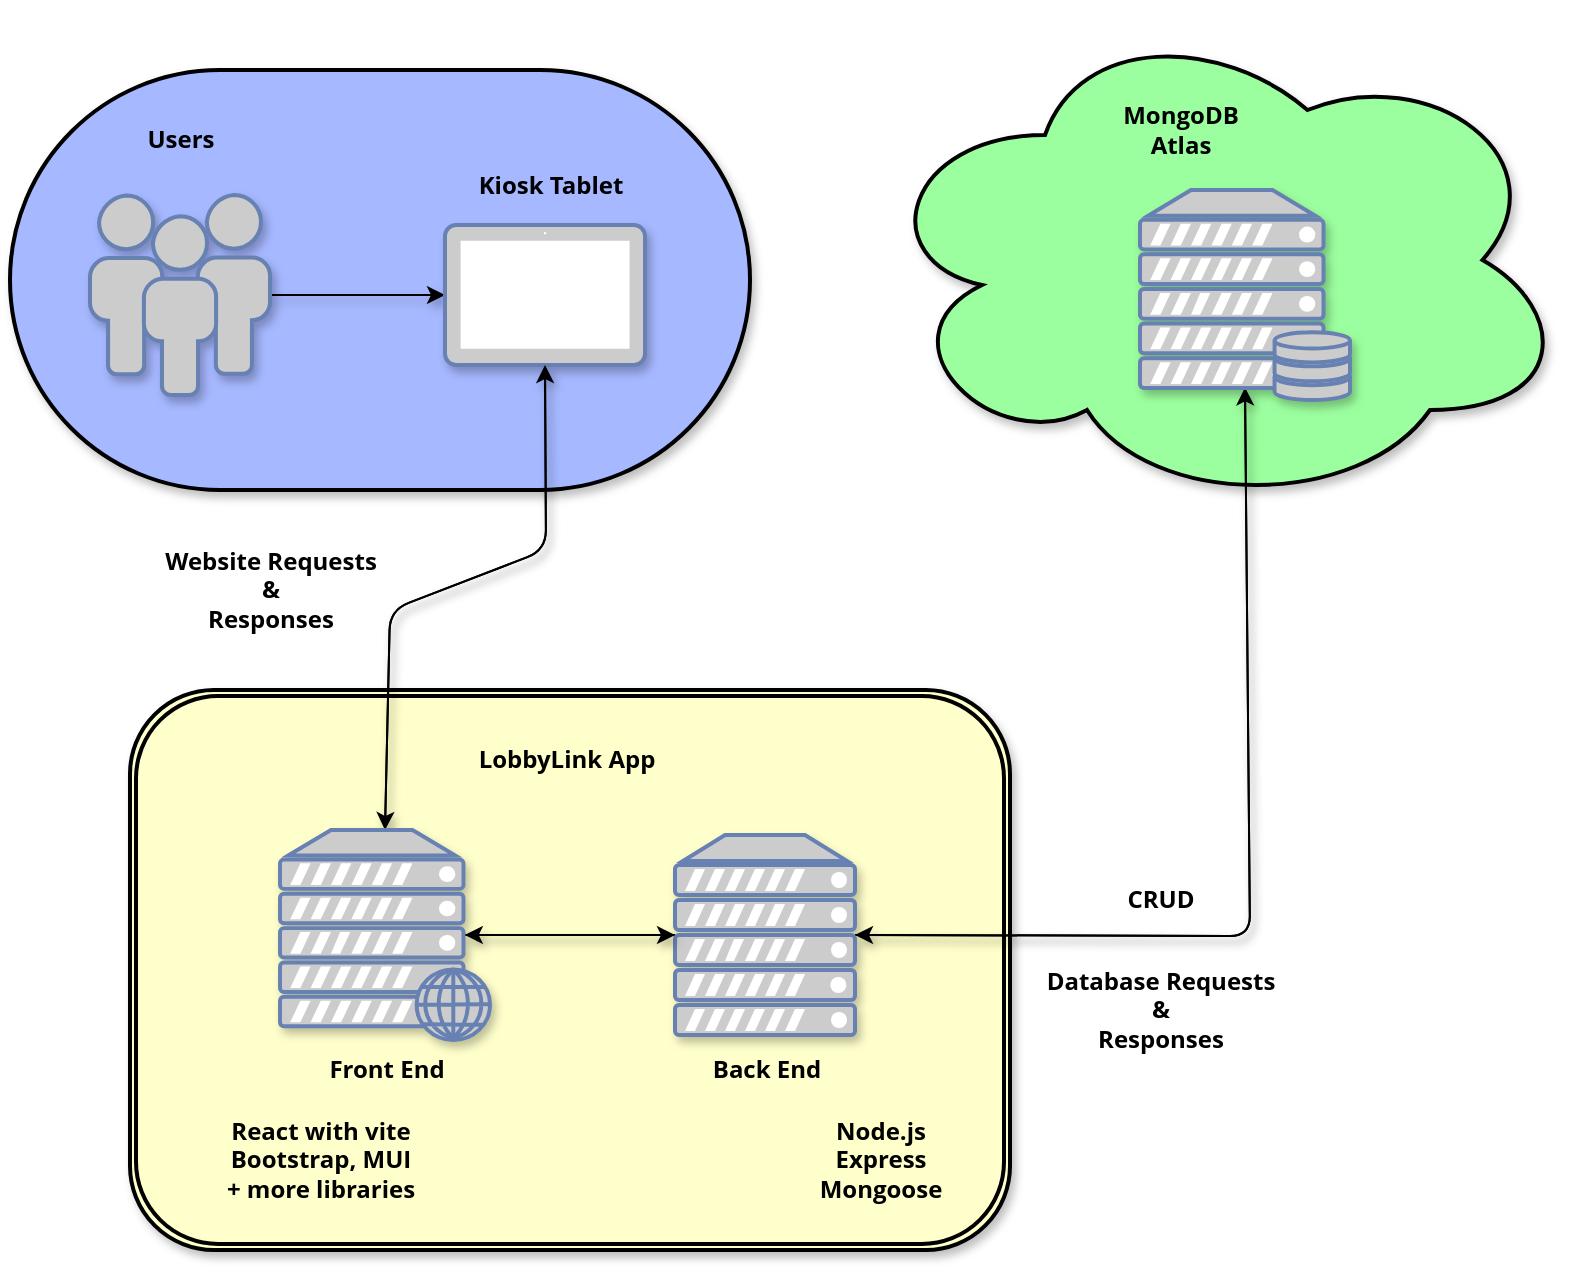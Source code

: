 <mxfile>
    <diagram id="XGJ86zKkI4B_-954T-Bo" name="Page-1">
        <mxGraphModel dx="1595" dy="1008" grid="1" gridSize="10" guides="1" tooltips="1" connect="1" arrows="1" fold="1" page="1" pageScale="1" pageWidth="827" pageHeight="1169" background="none" math="0" shadow="0">
            <root>
                <mxCell id="0"/>
                <mxCell id="1" parent="0"/>
                <mxCell id="28" value="" style="html=1;dashed=0;whitespace=wrap;shape=mxgraph.dfd.start;rounded=1;fontFamily=Open Sans;fontSource=https%3A%2F%2Ffonts.googleapis.com%2Fcss%3Ffamily%3DOpen%2BSans;fillStyle=auto;shadow=1;fontStyle=1;strokeWidth=2;fillColor=#A6B8FF;strokeColor=#000000;" vertex="1" parent="1">
                    <mxGeometry x="30" y="80" width="370" height="210" as="geometry"/>
                </mxCell>
                <mxCell id="22" value="" style="shape=ext;double=1;rounded=1;whiteSpace=wrap;html=1;fontFamily=Open Sans;fontSource=https%3A%2F%2Ffonts.googleapis.com%2Fcss%3Ffamily%3DOpen%2BSans;fillStyle=auto;shadow=1;fontStyle=1;strokeColor=#000000;strokeWidth=2;fillColor=#FFFFCC;" vertex="1" parent="1">
                    <mxGeometry x="90" y="390" width="440" height="280" as="geometry"/>
                </mxCell>
                <mxCell id="21" value="" style="ellipse;shape=cloud;whiteSpace=wrap;html=1;fontFamily=Open Sans;fontSource=https%3A%2F%2Ffonts.googleapis.com%2Fcss%3Ffamily%3DOpen%2BSans;fillStyle=solid;shadow=1;gradientColor=none;fillColor=#9CFF9F;strokeColor=#000000;fontColor=#000000;strokeWidth=2;fontStyle=1;" vertex="1" parent="1">
                    <mxGeometry x="460" y="50" width="350" height="250" as="geometry"/>
                </mxCell>
                <mxCell id="7" style="edgeStyle=none;html=1;exitX=1;exitY=0.5;exitDx=0;exitDy=0;exitPerimeter=0;entryX=0;entryY=0.5;entryDx=0;entryDy=0;entryPerimeter=0;fontFamily=Open Sans;fontSource=https%3A%2F%2Ffonts.googleapis.com%2Fcss%3Ffamily%3DOpen%2BSans;shadow=1;fontStyle=1;" edge="1" parent="1" source="2" target="3">
                    <mxGeometry relative="1" as="geometry"/>
                </mxCell>
                <mxCell id="2" value="" style="fontColor=#0066CC;verticalAlign=top;verticalLabelPosition=bottom;labelPosition=center;align=center;html=1;outlineConnect=0;fillColor=#CCCCCC;strokeColor=#6881B3;gradientColor=none;gradientDirection=north;strokeWidth=2;shape=mxgraph.networks.users;fontFamily=Open Sans;fontSource=https%3A%2F%2Ffonts.googleapis.com%2Fcss%3Ffamily%3DOpen%2BSans;shadow=1;fontStyle=1;" vertex="1" parent="1">
                    <mxGeometry x="70" y="142.5" width="90" height="100" as="geometry"/>
                </mxCell>
                <mxCell id="10" style="edgeStyle=none;html=1;exitX=0.5;exitY=1;exitDx=0;exitDy=0;exitPerimeter=0;entryX=0.5;entryY=0;entryDx=0;entryDy=0;entryPerimeter=0;fontFamily=Open Sans;fontSource=https%3A%2F%2Ffonts.googleapis.com%2Fcss%3Ffamily%3DOpen%2BSans;shadow=1;fontStyle=1;" edge="1" parent="1" source="3" target="5">
                    <mxGeometry relative="1" as="geometry">
                        <Array as="points">
                            <mxPoint x="298" y="320"/>
                            <mxPoint x="220" y="350"/>
                        </Array>
                    </mxGeometry>
                </mxCell>
                <mxCell id="3" value="" style="fontColor=#0066CC;verticalAlign=top;verticalLabelPosition=bottom;labelPosition=center;align=center;html=1;outlineConnect=0;fillColor=#CCCCCC;strokeColor=#6881B3;gradientColor=none;gradientDirection=north;strokeWidth=2;shape=mxgraph.networks.tablet;fontFamily=Open Sans;fontSource=https%3A%2F%2Ffonts.googleapis.com%2Fcss%3Ffamily%3DOpen%2BSans;shadow=1;fontStyle=1;" vertex="1" parent="1">
                    <mxGeometry x="247.5" y="157.5" width="100" height="70" as="geometry"/>
                </mxCell>
                <mxCell id="13" style="edgeStyle=none;html=1;exitX=0;exitY=0.5;exitDx=0;exitDy=0;exitPerimeter=0;entryX=0.88;entryY=0.5;entryDx=0;entryDy=0;entryPerimeter=0;fontFamily=Open Sans;fontSource=https%3A%2F%2Ffonts.googleapis.com%2Fcss%3Ffamily%3DOpen%2BSans;shadow=1;fontStyle=1;" edge="1" parent="1" source="4" target="5">
                    <mxGeometry relative="1" as="geometry"/>
                </mxCell>
                <mxCell id="14" style="edgeStyle=none;html=1;exitX=1;exitY=0.5;exitDx=0;exitDy=0;exitPerimeter=0;entryX=0.5;entryY=0.94;entryDx=0;entryDy=0;entryPerimeter=0;fontFamily=Open Sans;fontSource=https%3A%2F%2Ffonts.googleapis.com%2Fcss%3Ffamily%3DOpen%2BSans;shadow=1;fontStyle=1;" edge="1" parent="1" source="4" target="6">
                    <mxGeometry relative="1" as="geometry">
                        <Array as="points">
                            <mxPoint x="650" y="513"/>
                        </Array>
                    </mxGeometry>
                </mxCell>
                <mxCell id="4" value="" style="fontColor=#0066CC;verticalAlign=top;verticalLabelPosition=bottom;labelPosition=center;align=center;html=1;outlineConnect=0;fillColor=#CCCCCC;strokeColor=#6881B3;gradientColor=none;gradientDirection=north;strokeWidth=2;shape=mxgraph.networks.server;fontFamily=Open Sans;fontSource=https%3A%2F%2Ffonts.googleapis.com%2Fcss%3Ffamily%3DOpen%2BSans;shadow=1;fontStyle=1;" vertex="1" parent="1">
                    <mxGeometry x="362.5" y="462.5" width="90" height="100" as="geometry"/>
                </mxCell>
                <mxCell id="11" style="edgeStyle=none;html=1;exitX=0.5;exitY=0;exitDx=0;exitDy=0;exitPerimeter=0;entryX=0.5;entryY=1;entryDx=0;entryDy=0;entryPerimeter=0;fontFamily=Open Sans;fontSource=https%3A%2F%2Ffonts.googleapis.com%2Fcss%3Ffamily%3DOpen%2BSans;shadow=1;fontStyle=1;" edge="1" parent="1" source="5" target="3">
                    <mxGeometry relative="1" as="geometry">
                        <Array as="points">
                            <mxPoint x="220" y="350"/>
                            <mxPoint x="298" y="320"/>
                        </Array>
                    </mxGeometry>
                </mxCell>
                <mxCell id="12" style="edgeStyle=none;html=1;exitX=0.88;exitY=0.5;exitDx=0;exitDy=0;exitPerimeter=0;entryX=0;entryY=0.5;entryDx=0;entryDy=0;entryPerimeter=0;fontFamily=Open Sans;fontSource=https%3A%2F%2Ffonts.googleapis.com%2Fcss%3Ffamily%3DOpen%2BSans;shadow=1;fontStyle=1;" edge="1" parent="1" source="5" target="4">
                    <mxGeometry relative="1" as="geometry"/>
                </mxCell>
                <mxCell id="5" value="" style="fontColor=#0066CC;verticalAlign=top;verticalLabelPosition=bottom;labelPosition=center;align=center;html=1;outlineConnect=0;fillColor=#CCCCCC;strokeColor=#6881B3;gradientColor=none;gradientDirection=north;strokeWidth=2;shape=mxgraph.networks.web_server;fontFamily=Open Sans;fontSource=https%3A%2F%2Ffonts.googleapis.com%2Fcss%3Ffamily%3DOpen%2BSans;shadow=1;fontStyle=1;" vertex="1" parent="1">
                    <mxGeometry x="165" y="460" width="105" height="105" as="geometry"/>
                </mxCell>
                <mxCell id="15" style="edgeStyle=none;html=1;entryX=1;entryY=0.5;entryDx=0;entryDy=0;entryPerimeter=0;exitX=0.5;exitY=0.94;exitDx=0;exitDy=0;exitPerimeter=0;fontFamily=Open Sans;fontSource=https%3A%2F%2Ffonts.googleapis.com%2Fcss%3Ffamily%3DOpen%2BSans;shadow=1;fontStyle=1;" edge="1" parent="1" source="6" target="4">
                    <mxGeometry relative="1" as="geometry">
                        <mxPoint x="690" y="290" as="sourcePoint"/>
                        <Array as="points">
                            <mxPoint x="650" y="513"/>
                        </Array>
                    </mxGeometry>
                </mxCell>
                <mxCell id="6" value="" style="fontColor=#0066CC;verticalAlign=top;verticalLabelPosition=bottom;labelPosition=center;align=center;html=1;outlineConnect=0;fillColor=#CCCCCC;strokeColor=#6881B3;gradientColor=none;gradientDirection=north;strokeWidth=2;shape=mxgraph.networks.server_storage;fontFamily=Open Sans;fontSource=https%3A%2F%2Ffonts.googleapis.com%2Fcss%3Ffamily%3DOpen%2BSans;shadow=1;fontStyle=1;" vertex="1" parent="1">
                    <mxGeometry x="595" y="140" width="105" height="105" as="geometry"/>
                </mxCell>
                <mxCell id="16" value="Kiosk Tablet" style="text;html=1;align=center;verticalAlign=middle;resizable=0;points=[];autosize=1;strokeColor=none;fillColor=none;fontFamily=Open Sans;fontSource=https%3A%2F%2Ffonts.googleapis.com%2Fcss%3Ffamily%3DOpen%2BSans;shadow=1;fontStyle=1;fontColor=#000000;" vertex="1" parent="1">
                    <mxGeometry x="255" y="122.5" width="90" height="30" as="geometry"/>
                </mxCell>
                <mxCell id="17" value="Users" style="text;html=1;align=center;verticalAlign=middle;resizable=0;points=[];autosize=1;strokeColor=none;fillColor=none;fontFamily=Open Sans;fontSource=https%3A%2F%2Ffonts.googleapis.com%2Fcss%3Ffamily%3DOpen%2BSans;shadow=1;fontStyle=1;fontColor=#000000;" vertex="1" parent="1">
                    <mxGeometry x="85" y="100" width="60" height="30" as="geometry"/>
                </mxCell>
                <mxCell id="18" value="Front End" style="text;html=1;align=center;verticalAlign=middle;resizable=0;points=[];autosize=1;strokeColor=none;fillColor=none;fontFamily=Open Sans;fontSource=https%3A%2F%2Ffonts.googleapis.com%2Fcss%3Ffamily%3DOpen%2BSans;shadow=1;fontStyle=1;fontColor=#000000;" vertex="1" parent="1">
                    <mxGeometry x="177.5" y="565" width="80" height="30" as="geometry"/>
                </mxCell>
                <mxCell id="19" value="Back End" style="text;html=1;align=center;verticalAlign=middle;resizable=0;points=[];autosize=1;strokeColor=none;fillColor=none;fontFamily=Open Sans;fontSource=https%3A%2F%2Ffonts.googleapis.com%2Fcss%3Ffamily%3DOpen%2BSans;shadow=1;fontStyle=1;fontColor=#000000;" vertex="1" parent="1">
                    <mxGeometry x="372.5" y="565" width="70" height="30" as="geometry"/>
                </mxCell>
                <mxCell id="20" value="MongoDB&lt;br&gt;Atlas" style="text;html=1;align=center;verticalAlign=middle;resizable=0;points=[];autosize=1;strokeColor=none;fillColor=none;fontFamily=Open Sans;fontSource=https%3A%2F%2Ffonts.googleapis.com%2Fcss%3Ffamily%3DOpen%2BSans;shadow=1;rounded=0;glass=0;fontColor=#000000;fontStyle=1;" vertex="1" parent="1">
                    <mxGeometry x="575" y="90" width="80" height="40" as="geometry"/>
                </mxCell>
                <mxCell id="23" value="LobbyLink App" style="text;html=1;align=center;verticalAlign=middle;resizable=0;points=[];autosize=1;strokeColor=none;fillColor=none;fontFamily=Open Sans;fontSource=https%3A%2F%2Ffonts.googleapis.com%2Fcss%3Ffamily%3DOpen%2BSans;shadow=1;fontStyle=1;fontColor=#000000;" vertex="1" parent="1">
                    <mxGeometry x="252.5" y="410" width="110" height="30" as="geometry"/>
                </mxCell>
                <mxCell id="24" value="React with vite&lt;br&gt;Bootstrap, MUI&lt;br&gt;+ more libraries" style="text;html=1;align=center;verticalAlign=middle;resizable=0;points=[];autosize=1;strokeColor=none;fillColor=none;fontFamily=Open Sans;fontSource=https%3A%2F%2Ffonts.googleapis.com%2Fcss%3Ffamily%3DOpen%2BSans;shadow=1;fontStyle=1;fontColor=#000000;" vertex="1" parent="1">
                    <mxGeometry x="130" y="595" width="110" height="60" as="geometry"/>
                </mxCell>
                <mxCell id="25" value="Node.js&lt;br&gt;Express&lt;br&gt;Mongoose" style="text;html=1;align=center;verticalAlign=middle;resizable=0;points=[];autosize=1;strokeColor=none;fillColor=none;fontFamily=Open Sans;fontSource=https%3A%2F%2Ffonts.googleapis.com%2Fcss%3Ffamily%3DOpen%2BSans;shadow=1;fontStyle=1;fontColor=#000000;" vertex="1" parent="1">
                    <mxGeometry x="425" y="595" width="80" height="60" as="geometry"/>
                </mxCell>
                <mxCell id="29" value="Database Requests&lt;br&gt;&amp;amp;&lt;br&gt;Responses" style="text;html=1;align=center;verticalAlign=middle;resizable=0;points=[];autosize=1;strokeColor=none;fillColor=none;fontFamily=Open Sans;fontSource=https%3A%2F%2Ffonts.googleapis.com%2Fcss%3Ffamily%3DOpen%2BSans;shadow=1;fontStyle=1;" vertex="1" parent="1">
                    <mxGeometry x="540" y="520" width="130" height="60" as="geometry"/>
                </mxCell>
                <mxCell id="30" value="Website Requests&lt;br&gt;&amp;amp;&lt;br&gt;Responses" style="text;html=1;align=center;verticalAlign=middle;resizable=0;points=[];autosize=1;strokeColor=none;fillColor=none;fontFamily=Open Sans;fontSource=https%3A%2F%2Ffonts.googleapis.com%2Fcss%3Ffamily%3DOpen%2BSans;shadow=1;fontStyle=1;" vertex="1" parent="1">
                    <mxGeometry x="100" y="310" width="120" height="60" as="geometry"/>
                </mxCell>
                <mxCell id="31" value="CRUD" style="text;html=1;align=center;verticalAlign=middle;resizable=0;points=[];autosize=1;strokeColor=none;fillColor=none;fontFamily=Open Sans;fontSource=https%3A%2F%2Ffonts.googleapis.com%2Fcss%3Ffamily%3DOpen%2BSans;shadow=1;fontStyle=1;" vertex="1" parent="1">
                    <mxGeometry x="575" y="480" width="60" height="30" as="geometry"/>
                </mxCell>
            </root>
        </mxGraphModel>
    </diagram>
</mxfile>